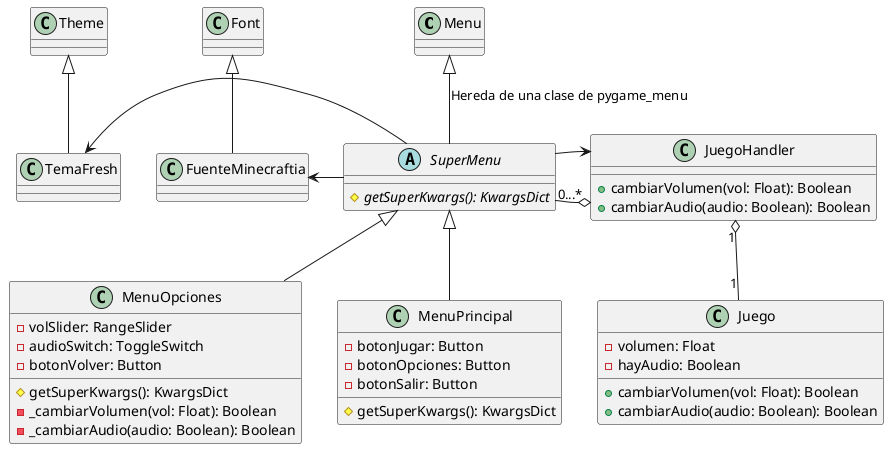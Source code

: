@startuml "Jerarquía de Menús"

class Menu

abstract class SuperMenu {
    {abstract} # getSuperKwargs(): KwargsDict
}

class MenuPrincipal extends SuperMenu {
    - botonJugar: Button
    - botonOpciones: Button
    - botonSalir: Button

    # getSuperKwargs(): KwargsDict
}

class MenuOpciones extends SuperMenu {
    - volSlider: RangeSlider
    - audioSwitch: ToggleSwitch
    - botonVolver: Button

    # getSuperKwargs(): KwargsDict
    - _cambiarVolumen(vol: Float): Boolean
    - _cambiarAudio(audio: Boolean): Boolean
}

Menu <|-- SuperMenu: Hereda de una clase de pygame_menu

class Juego {
    - volumen: Float
    - hayAudio: Boolean

    + cambiarVolumen(vol: Float): Boolean
    + cambiarAudio(audio: Boolean): Boolean
}

class JuegoHandler {
    + cambiarVolumen(vol: Float): Boolean
    + cambiarAudio(audio: Boolean): Boolean
}

SuperMenu "0...*" --right--o JuegoHandler
SuperMenu --> JuegoHandler
JuegoHandler "1" o-- "1" Juego

class Theme
class Font

class FuenteMinecraftia extends Font {

}

class TemaFresh extends Theme {

}

SuperMenu -left-> FuenteMinecraftia
SuperMenu -left-> TemaFresh

@enduml